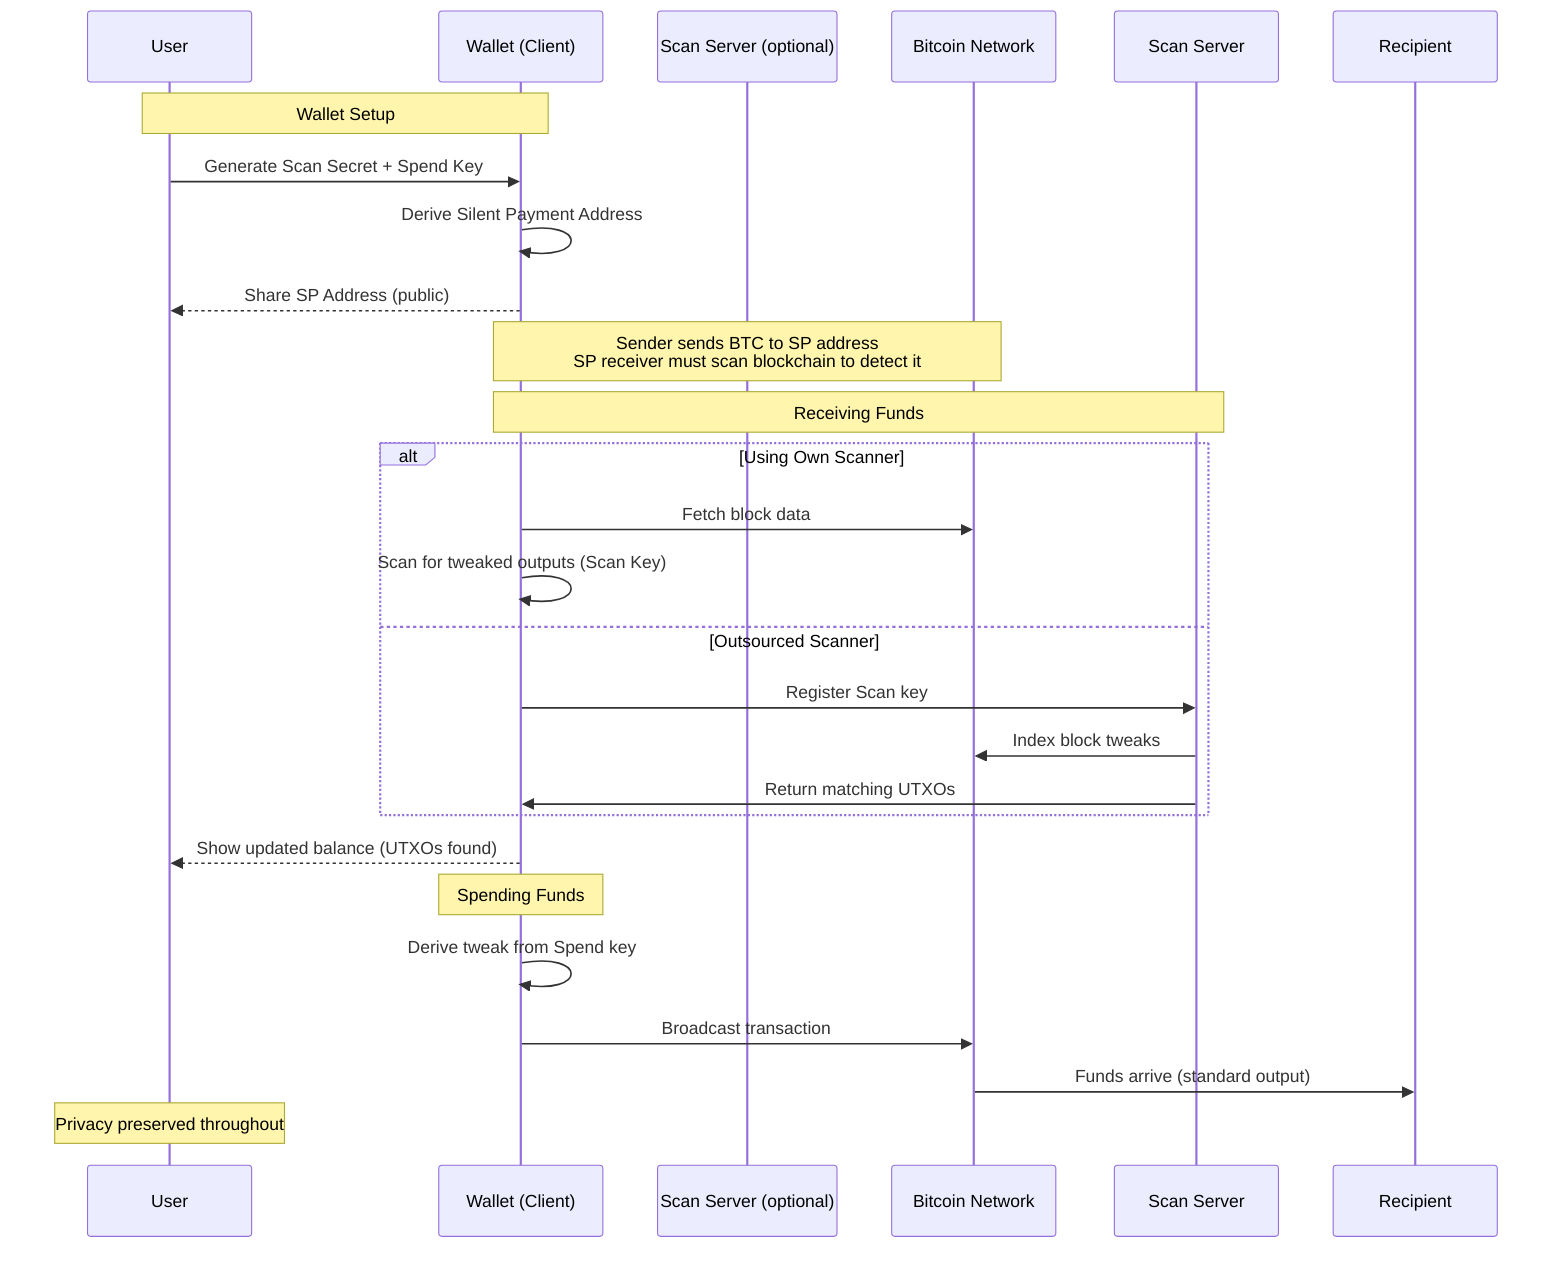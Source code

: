 sequenceDiagram
  participant User
  participant Wallet (Client)
  participant Scan Server (optional)
  participant Bitcoin Network

  Note over User, Wallet (Client): Wallet Setup
  User->>Wallet (Client): Generate Scan Secret + Spend Key
  Wallet (Client)->>Wallet (Client): Derive Silent Payment Address
  Wallet (Client)-->>User: Share SP Address (public)

  Note over Bitcoin Network, Wallet (Client): Sender sends BTC to SP address<br>SP receiver must scan blockchain to detect it

  Note over Wallet (Client), Scan Server: Receiving Funds
  alt Using Own Scanner
    Wallet (Client)->>Bitcoin Network: Fetch block data
    Wallet (Client)->>Wallet (Client): Scan for tweaked outputs (Scan Key)
  else Outsourced Scanner
    Wallet (Client)->>Scan Server: Register Scan key
    Scan Server->>Bitcoin Network: Index block tweaks
    Scan Server->>Wallet (Client): Return matching UTXOs
  end

  Wallet (Client)-->>User: Show updated balance (UTXOs found)

  Note over Wallet (Client): Spending Funds
  Wallet (Client)->>Wallet (Client): Derive tweak from Spend key
  Wallet (Client)->>Bitcoin Network: Broadcast transaction

  Bitcoin Network->>Recipient: Funds arrive (standard output)

  Note over User: Privacy preserved throughout